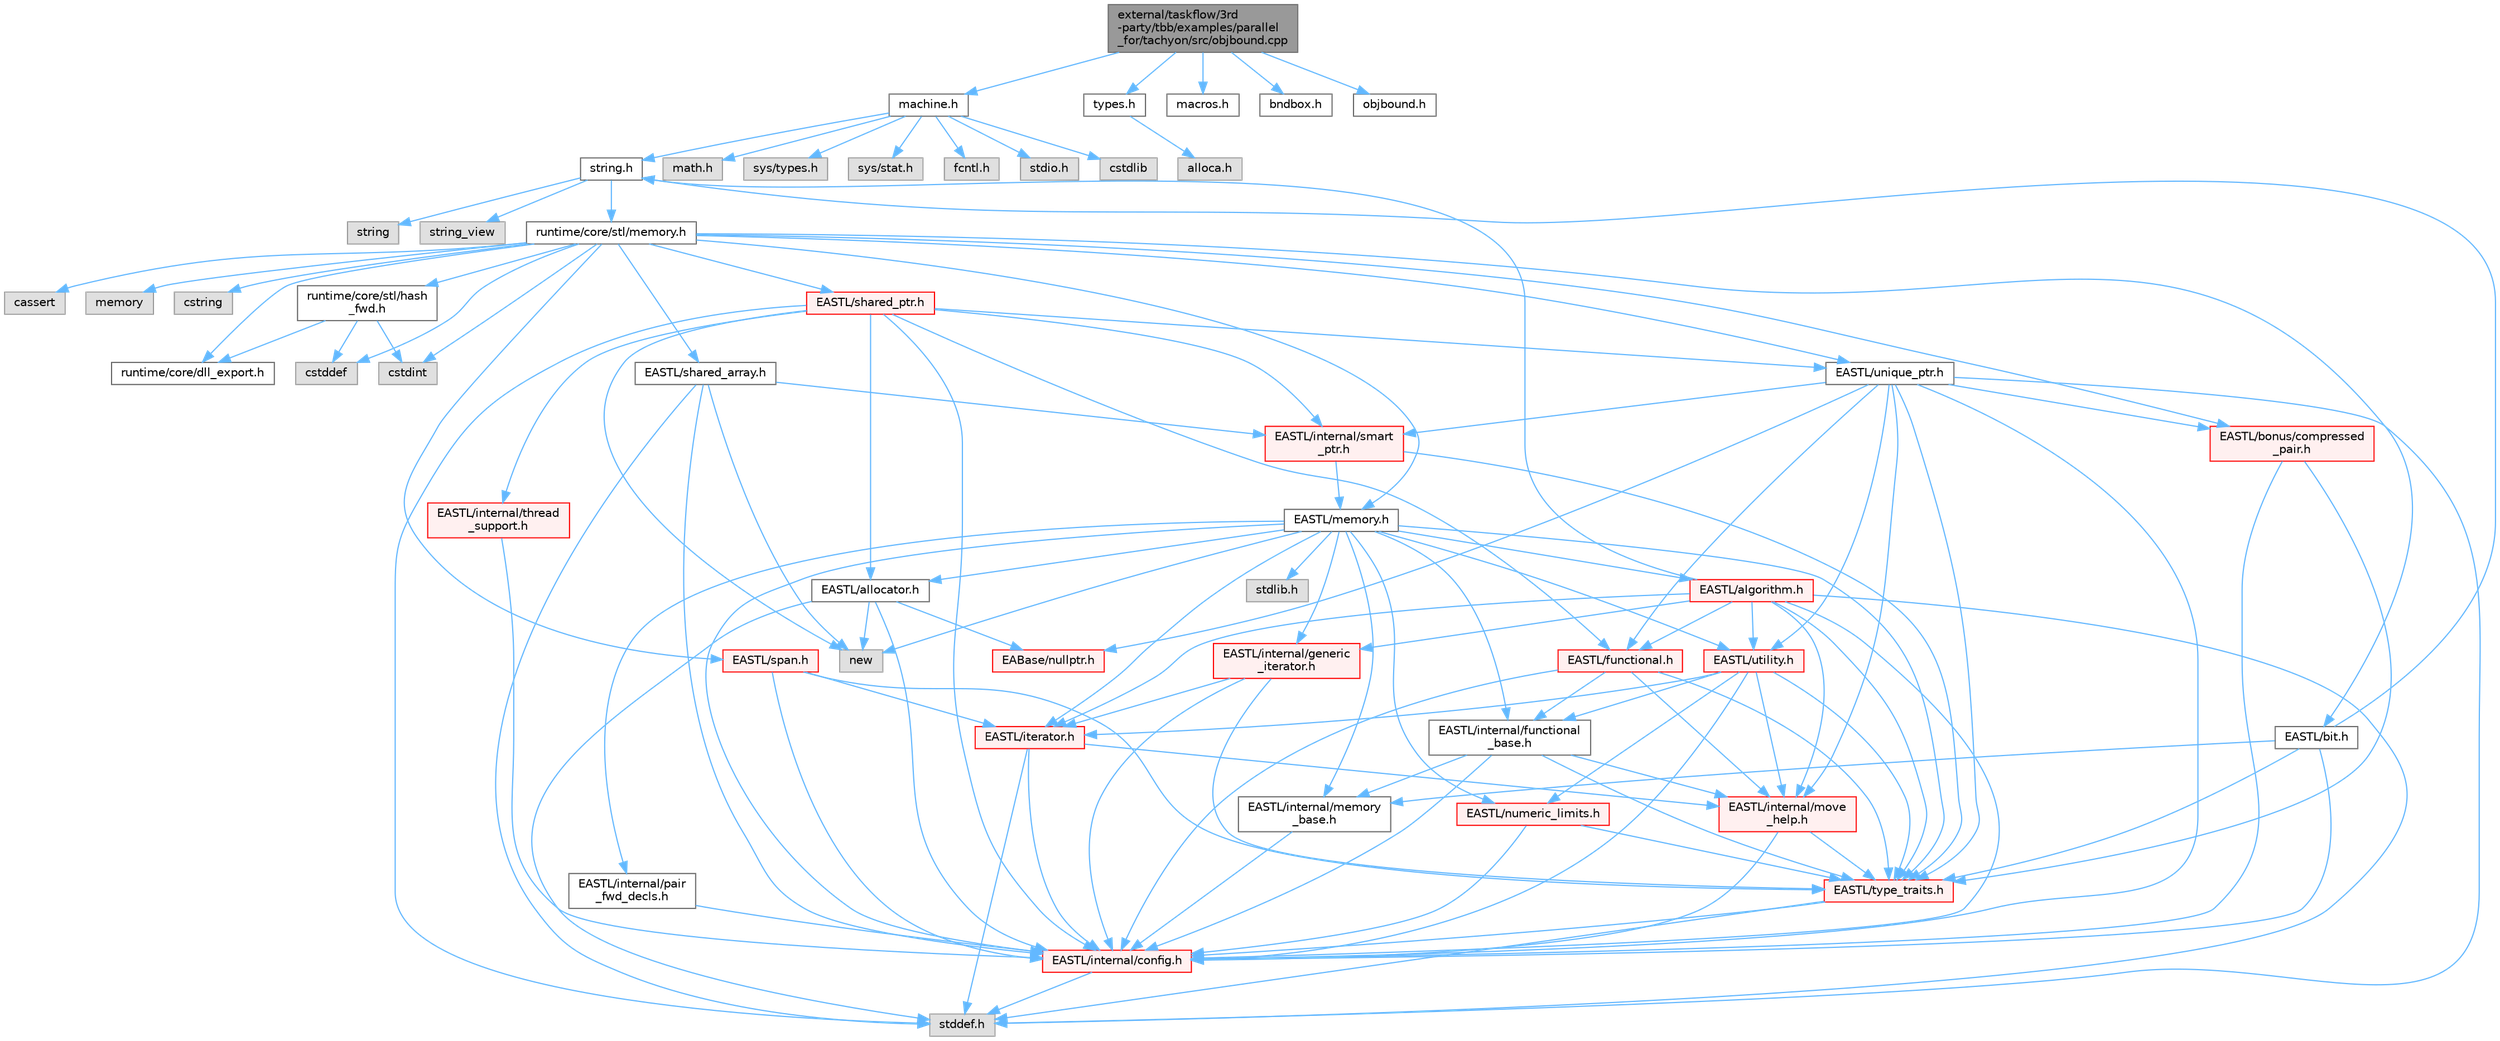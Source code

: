 digraph "external/taskflow/3rd-party/tbb/examples/parallel_for/tachyon/src/objbound.cpp"
{
 // LATEX_PDF_SIZE
  bgcolor="transparent";
  edge [fontname=Helvetica,fontsize=10,labelfontname=Helvetica,labelfontsize=10];
  node [fontname=Helvetica,fontsize=10,shape=box,height=0.2,width=0.4];
  Node1 [id="Node000001",label="external/taskflow/3rd\l-party/tbb/examples/parallel\l_for/tachyon/src/objbound.cpp",height=0.2,width=0.4,color="gray40", fillcolor="grey60", style="filled", fontcolor="black",tooltip=" "];
  Node1 -> Node2 [id="edge122_Node000001_Node000002",color="steelblue1",style="solid",tooltip=" "];
  Node2 [id="Node000002",label="machine.h",height=0.2,width=0.4,color="grey40", fillcolor="white", style="filled",URL="$machine_8h.html",tooltip=" "];
  Node2 -> Node3 [id="edge123_Node000002_Node000003",color="steelblue1",style="solid",tooltip=" "];
  Node3 [id="Node000003",label="stdio.h",height=0.2,width=0.4,color="grey60", fillcolor="#E0E0E0", style="filled",tooltip=" "];
  Node2 -> Node4 [id="edge124_Node000002_Node000004",color="steelblue1",style="solid",tooltip=" "];
  Node4 [id="Node000004",label="cstdlib",height=0.2,width=0.4,color="grey60", fillcolor="#E0E0E0", style="filled",tooltip=" "];
  Node2 -> Node5 [id="edge125_Node000002_Node000005",color="steelblue1",style="solid",tooltip=" "];
  Node5 [id="Node000005",label="string.h",height=0.2,width=0.4,color="grey40", fillcolor="white", style="filled",URL="$string_8h.html",tooltip=" "];
  Node5 -> Node6 [id="edge126_Node000005_Node000006",color="steelblue1",style="solid",tooltip=" "];
  Node6 [id="Node000006",label="string",height=0.2,width=0.4,color="grey60", fillcolor="#E0E0E0", style="filled",tooltip=" "];
  Node5 -> Node7 [id="edge127_Node000005_Node000007",color="steelblue1",style="solid",tooltip=" "];
  Node7 [id="Node000007",label="string_view",height=0.2,width=0.4,color="grey60", fillcolor="#E0E0E0", style="filled",tooltip=" "];
  Node5 -> Node8 [id="edge128_Node000005_Node000008",color="steelblue1",style="solid",tooltip=" "];
  Node8 [id="Node000008",label="runtime/core/stl/memory.h",height=0.2,width=0.4,color="grey40", fillcolor="white", style="filled",URL="$runtime_2core_2stl_2memory_8h.html",tooltip=" "];
  Node8 -> Node9 [id="edge129_Node000008_Node000009",color="steelblue1",style="solid",tooltip=" "];
  Node9 [id="Node000009",label="cstddef",height=0.2,width=0.4,color="grey60", fillcolor="#E0E0E0", style="filled",tooltip=" "];
  Node8 -> Node10 [id="edge130_Node000008_Node000010",color="steelblue1",style="solid",tooltip=" "];
  Node10 [id="Node000010",label="cstdint",height=0.2,width=0.4,color="grey60", fillcolor="#E0E0E0", style="filled",tooltip=" "];
  Node8 -> Node11 [id="edge131_Node000008_Node000011",color="steelblue1",style="solid",tooltip=" "];
  Node11 [id="Node000011",label="cassert",height=0.2,width=0.4,color="grey60", fillcolor="#E0E0E0", style="filled",tooltip=" "];
  Node8 -> Node12 [id="edge132_Node000008_Node000012",color="steelblue1",style="solid",tooltip=" "];
  Node12 [id="Node000012",label="memory",height=0.2,width=0.4,color="grey60", fillcolor="#E0E0E0", style="filled",tooltip=" "];
  Node8 -> Node13 [id="edge133_Node000008_Node000013",color="steelblue1",style="solid",tooltip=" "];
  Node13 [id="Node000013",label="cstring",height=0.2,width=0.4,color="grey60", fillcolor="#E0E0E0", style="filled",tooltip=" "];
  Node8 -> Node14 [id="edge134_Node000008_Node000014",color="steelblue1",style="solid",tooltip=" "];
  Node14 [id="Node000014",label="EASTL/bit.h",height=0.2,width=0.4,color="grey40", fillcolor="white", style="filled",URL="$bit_8h.html",tooltip=" "];
  Node14 -> Node15 [id="edge135_Node000014_Node000015",color="steelblue1",style="solid",tooltip=" "];
  Node15 [id="Node000015",label="EASTL/internal/config.h",height=0.2,width=0.4,color="red", fillcolor="#FFF0F0", style="filled",URL="$runtime_2_e_a_s_t_l_2include_2_e_a_s_t_l_2internal_2config_8h.html",tooltip=" "];
  Node15 -> Node23 [id="edge136_Node000015_Node000023",color="steelblue1",style="solid",tooltip=" "];
  Node23 [id="Node000023",label="stddef.h",height=0.2,width=0.4,color="grey60", fillcolor="#E0E0E0", style="filled",tooltip=" "];
  Node14 -> Node24 [id="edge137_Node000014_Node000024",color="steelblue1",style="solid",tooltip=" "];
  Node24 [id="Node000024",label="EASTL/internal/memory\l_base.h",height=0.2,width=0.4,color="grey40", fillcolor="white", style="filled",URL="$memory__base_8h.html",tooltip=" "];
  Node24 -> Node15 [id="edge138_Node000024_Node000015",color="steelblue1",style="solid",tooltip=" "];
  Node14 -> Node25 [id="edge139_Node000014_Node000025",color="steelblue1",style="solid",tooltip=" "];
  Node25 [id="Node000025",label="EASTL/type_traits.h",height=0.2,width=0.4,color="red", fillcolor="#FFF0F0", style="filled",URL="$_e_a_s_t_l_2include_2_e_a_s_t_l_2type__traits_8h.html",tooltip=" "];
  Node25 -> Node15 [id="edge140_Node000025_Node000015",color="steelblue1",style="solid",tooltip=" "];
  Node25 -> Node23 [id="edge141_Node000025_Node000023",color="steelblue1",style="solid",tooltip=" "];
  Node14 -> Node5 [id="edge142_Node000014_Node000005",color="steelblue1",style="solid",tooltip=" "];
  Node8 -> Node35 [id="edge143_Node000008_Node000035",color="steelblue1",style="solid",tooltip=" "];
  Node35 [id="Node000035",label="EASTL/memory.h",height=0.2,width=0.4,color="grey40", fillcolor="white", style="filled",URL="$runtime_2_e_a_s_t_l_2include_2_e_a_s_t_l_2memory_8h.html",tooltip=" "];
  Node35 -> Node15 [id="edge144_Node000035_Node000015",color="steelblue1",style="solid",tooltip=" "];
  Node35 -> Node24 [id="edge145_Node000035_Node000024",color="steelblue1",style="solid",tooltip=" "];
  Node35 -> Node36 [id="edge146_Node000035_Node000036",color="steelblue1",style="solid",tooltip=" "];
  Node36 [id="Node000036",label="EASTL/internal/generic\l_iterator.h",height=0.2,width=0.4,color="red", fillcolor="#FFF0F0", style="filled",URL="$generic__iterator_8h.html",tooltip=" "];
  Node36 -> Node15 [id="edge147_Node000036_Node000015",color="steelblue1",style="solid",tooltip=" "];
  Node36 -> Node37 [id="edge148_Node000036_Node000037",color="steelblue1",style="solid",tooltip=" "];
  Node37 [id="Node000037",label="EASTL/iterator.h",height=0.2,width=0.4,color="red", fillcolor="#FFF0F0", style="filled",URL="$_e_a_s_t_l_2include_2_e_a_s_t_l_2iterator_8h.html",tooltip=" "];
  Node37 -> Node15 [id="edge149_Node000037_Node000015",color="steelblue1",style="solid",tooltip=" "];
  Node37 -> Node38 [id="edge150_Node000037_Node000038",color="steelblue1",style="solid",tooltip=" "];
  Node38 [id="Node000038",label="EASTL/internal/move\l_help.h",height=0.2,width=0.4,color="red", fillcolor="#FFF0F0", style="filled",URL="$move__help_8h.html",tooltip=" "];
  Node38 -> Node15 [id="edge151_Node000038_Node000015",color="steelblue1",style="solid",tooltip=" "];
  Node38 -> Node25 [id="edge152_Node000038_Node000025",color="steelblue1",style="solid",tooltip=" "];
  Node37 -> Node23 [id="edge153_Node000037_Node000023",color="steelblue1",style="solid",tooltip=" "];
  Node36 -> Node25 [id="edge154_Node000036_Node000025",color="steelblue1",style="solid",tooltip=" "];
  Node35 -> Node40 [id="edge155_Node000035_Node000040",color="steelblue1",style="solid",tooltip=" "];
  Node40 [id="Node000040",label="EASTL/internal/pair\l_fwd_decls.h",height=0.2,width=0.4,color="grey40", fillcolor="white", style="filled",URL="$pair__fwd__decls_8h.html",tooltip=" "];
  Node40 -> Node15 [id="edge156_Node000040_Node000015",color="steelblue1",style="solid",tooltip=" "];
  Node35 -> Node41 [id="edge157_Node000035_Node000041",color="steelblue1",style="solid",tooltip=" "];
  Node41 [id="Node000041",label="EASTL/internal/functional\l_base.h",height=0.2,width=0.4,color="grey40", fillcolor="white", style="filled",URL="$functional__base_8h.html",tooltip=" "];
  Node41 -> Node15 [id="edge158_Node000041_Node000015",color="steelblue1",style="solid",tooltip=" "];
  Node41 -> Node24 [id="edge159_Node000041_Node000024",color="steelblue1",style="solid",tooltip=" "];
  Node41 -> Node38 [id="edge160_Node000041_Node000038",color="steelblue1",style="solid",tooltip=" "];
  Node41 -> Node25 [id="edge161_Node000041_Node000025",color="steelblue1",style="solid",tooltip=" "];
  Node35 -> Node42 [id="edge162_Node000035_Node000042",color="steelblue1",style="solid",tooltip=" "];
  Node42 [id="Node000042",label="EASTL/algorithm.h",height=0.2,width=0.4,color="red", fillcolor="#FFF0F0", style="filled",URL="$_e_a_s_t_l_2include_2_e_a_s_t_l_2algorithm_8h.html",tooltip=" "];
  Node42 -> Node15 [id="edge163_Node000042_Node000015",color="steelblue1",style="solid",tooltip=" "];
  Node42 -> Node25 [id="edge164_Node000042_Node000025",color="steelblue1",style="solid",tooltip=" "];
  Node42 -> Node38 [id="edge165_Node000042_Node000038",color="steelblue1",style="solid",tooltip=" "];
  Node42 -> Node37 [id="edge166_Node000042_Node000037",color="steelblue1",style="solid",tooltip=" "];
  Node42 -> Node45 [id="edge167_Node000042_Node000045",color="steelblue1",style="solid",tooltip=" "];
  Node45 [id="Node000045",label="EASTL/functional.h",height=0.2,width=0.4,color="red", fillcolor="#FFF0F0", style="filled",URL="$_e_a_s_t_l_2include_2_e_a_s_t_l_2functional_8h.html",tooltip=" "];
  Node45 -> Node15 [id="edge168_Node000045_Node000015",color="steelblue1",style="solid",tooltip=" "];
  Node45 -> Node38 [id="edge169_Node000045_Node000038",color="steelblue1",style="solid",tooltip=" "];
  Node45 -> Node25 [id="edge170_Node000045_Node000025",color="steelblue1",style="solid",tooltip=" "];
  Node45 -> Node41 [id="edge171_Node000045_Node000041",color="steelblue1",style="solid",tooltip=" "];
  Node42 -> Node52 [id="edge172_Node000042_Node000052",color="steelblue1",style="solid",tooltip=" "];
  Node52 [id="Node000052",label="EASTL/utility.h",height=0.2,width=0.4,color="red", fillcolor="#FFF0F0", style="filled",URL="$runtime_2_e_a_s_t_l_2include_2_e_a_s_t_l_2utility_8h.html",tooltip=" "];
  Node52 -> Node15 [id="edge173_Node000052_Node000015",color="steelblue1",style="solid",tooltip=" "];
  Node52 -> Node25 [id="edge174_Node000052_Node000025",color="steelblue1",style="solid",tooltip=" "];
  Node52 -> Node37 [id="edge175_Node000052_Node000037",color="steelblue1",style="solid",tooltip=" "];
  Node52 -> Node53 [id="edge176_Node000052_Node000053",color="steelblue1",style="solid",tooltip=" "];
  Node53 [id="Node000053",label="EASTL/numeric_limits.h",height=0.2,width=0.4,color="red", fillcolor="#FFF0F0", style="filled",URL="$numeric__limits_8h.html",tooltip=" "];
  Node53 -> Node15 [id="edge177_Node000053_Node000015",color="steelblue1",style="solid",tooltip=" "];
  Node53 -> Node25 [id="edge178_Node000053_Node000025",color="steelblue1",style="solid",tooltip=" "];
  Node52 -> Node41 [id="edge179_Node000052_Node000041",color="steelblue1",style="solid",tooltip=" "];
  Node52 -> Node38 [id="edge180_Node000052_Node000038",color="steelblue1",style="solid",tooltip=" "];
  Node42 -> Node36 [id="edge181_Node000042_Node000036",color="steelblue1",style="solid",tooltip=" "];
  Node42 -> Node23 [id="edge182_Node000042_Node000023",color="steelblue1",style="solid",tooltip=" "];
  Node42 -> Node5 [id="edge183_Node000042_Node000005",color="steelblue1",style="solid",tooltip=" "];
  Node35 -> Node25 [id="edge184_Node000035_Node000025",color="steelblue1",style="solid",tooltip=" "];
  Node35 -> Node49 [id="edge185_Node000035_Node000049",color="steelblue1",style="solid",tooltip=" "];
  Node49 [id="Node000049",label="EASTL/allocator.h",height=0.2,width=0.4,color="grey40", fillcolor="white", style="filled",URL="$runtime_2_e_a_s_t_l_2include_2_e_a_s_t_l_2allocator_8h.html",tooltip=" "];
  Node49 -> Node15 [id="edge186_Node000049_Node000015",color="steelblue1",style="solid",tooltip=" "];
  Node49 -> Node27 [id="edge187_Node000049_Node000027",color="steelblue1",style="solid",tooltip=" "];
  Node27 [id="Node000027",label="EABase/nullptr.h",height=0.2,width=0.4,color="red", fillcolor="#FFF0F0", style="filled",URL="$nullptr_8h.html",tooltip=" "];
  Node49 -> Node23 [id="edge188_Node000049_Node000023",color="steelblue1",style="solid",tooltip=" "];
  Node49 -> Node50 [id="edge189_Node000049_Node000050",color="steelblue1",style="solid",tooltip=" "];
  Node50 [id="Node000050",label="new",height=0.2,width=0.4,color="grey60", fillcolor="#E0E0E0", style="filled",tooltip=" "];
  Node35 -> Node37 [id="edge190_Node000035_Node000037",color="steelblue1",style="solid",tooltip=" "];
  Node35 -> Node52 [id="edge191_Node000035_Node000052",color="steelblue1",style="solid",tooltip=" "];
  Node35 -> Node53 [id="edge192_Node000035_Node000053",color="steelblue1",style="solid",tooltip=" "];
  Node35 -> Node62 [id="edge193_Node000035_Node000062",color="steelblue1",style="solid",tooltip=" "];
  Node62 [id="Node000062",label="stdlib.h",height=0.2,width=0.4,color="grey60", fillcolor="#E0E0E0", style="filled",tooltip=" "];
  Node35 -> Node50 [id="edge194_Node000035_Node000050",color="steelblue1",style="solid",tooltip=" "];
  Node8 -> Node63 [id="edge195_Node000008_Node000063",color="steelblue1",style="solid",tooltip=" "];
  Node63 [id="Node000063",label="EASTL/shared_array.h",height=0.2,width=0.4,color="grey40", fillcolor="white", style="filled",URL="$shared__array_8h.html",tooltip=" "];
  Node63 -> Node15 [id="edge196_Node000063_Node000015",color="steelblue1",style="solid",tooltip=" "];
  Node63 -> Node64 [id="edge197_Node000063_Node000064",color="steelblue1",style="solid",tooltip=" "];
  Node64 [id="Node000064",label="EASTL/internal/smart\l_ptr.h",height=0.2,width=0.4,color="red", fillcolor="#FFF0F0", style="filled",URL="$smart__ptr_8h.html",tooltip=" "];
  Node64 -> Node35 [id="edge198_Node000064_Node000035",color="steelblue1",style="solid",tooltip=" "];
  Node64 -> Node25 [id="edge199_Node000064_Node000025",color="steelblue1",style="solid",tooltip=" "];
  Node63 -> Node50 [id="edge200_Node000063_Node000050",color="steelblue1",style="solid",tooltip=" "];
  Node63 -> Node23 [id="edge201_Node000063_Node000023",color="steelblue1",style="solid",tooltip=" "];
  Node8 -> Node66 [id="edge202_Node000008_Node000066",color="steelblue1",style="solid",tooltip=" "];
  Node66 [id="Node000066",label="EASTL/unique_ptr.h",height=0.2,width=0.4,color="grey40", fillcolor="white", style="filled",URL="$unique__ptr_8h.html",tooltip=" "];
  Node66 -> Node27 [id="edge203_Node000066_Node000027",color="steelblue1",style="solid",tooltip=" "];
  Node66 -> Node67 [id="edge204_Node000066_Node000067",color="steelblue1",style="solid",tooltip=" "];
  Node67 [id="Node000067",label="EASTL/bonus/compressed\l_pair.h",height=0.2,width=0.4,color="red", fillcolor="#FFF0F0", style="filled",URL="$compressed__pair_8h.html",tooltip=" "];
  Node67 -> Node15 [id="edge205_Node000067_Node000015",color="steelblue1",style="solid",tooltip=" "];
  Node67 -> Node25 [id="edge206_Node000067_Node000025",color="steelblue1",style="solid",tooltip=" "];
  Node66 -> Node45 [id="edge207_Node000066_Node000045",color="steelblue1",style="solid",tooltip=" "];
  Node66 -> Node15 [id="edge208_Node000066_Node000015",color="steelblue1",style="solid",tooltip=" "];
  Node66 -> Node38 [id="edge209_Node000066_Node000038",color="steelblue1",style="solid",tooltip=" "];
  Node66 -> Node64 [id="edge210_Node000066_Node000064",color="steelblue1",style="solid",tooltip=" "];
  Node66 -> Node25 [id="edge211_Node000066_Node000025",color="steelblue1",style="solid",tooltip=" "];
  Node66 -> Node52 [id="edge212_Node000066_Node000052",color="steelblue1",style="solid",tooltip=" "];
  Node66 -> Node23 [id="edge213_Node000066_Node000023",color="steelblue1",style="solid",tooltip=" "];
  Node8 -> Node69 [id="edge214_Node000008_Node000069",color="steelblue1",style="solid",tooltip=" "];
  Node69 [id="Node000069",label="EASTL/shared_ptr.h",height=0.2,width=0.4,color="red", fillcolor="#FFF0F0", style="filled",URL="$shared__ptr_8h.html",tooltip=" "];
  Node69 -> Node15 [id="edge215_Node000069_Node000015",color="steelblue1",style="solid",tooltip=" "];
  Node69 -> Node64 [id="edge216_Node000069_Node000064",color="steelblue1",style="solid",tooltip=" "];
  Node69 -> Node70 [id="edge217_Node000069_Node000070",color="steelblue1",style="solid",tooltip=" "];
  Node70 [id="Node000070",label="EASTL/internal/thread\l_support.h",height=0.2,width=0.4,color="red", fillcolor="#FFF0F0", style="filled",URL="$thread__support_8h.html",tooltip=" "];
  Node70 -> Node15 [id="edge218_Node000070_Node000015",color="steelblue1",style="solid",tooltip=" "];
  Node69 -> Node66 [id="edge219_Node000069_Node000066",color="steelblue1",style="solid",tooltip=" "];
  Node69 -> Node45 [id="edge220_Node000069_Node000045",color="steelblue1",style="solid",tooltip=" "];
  Node69 -> Node49 [id="edge221_Node000069_Node000049",color="steelblue1",style="solid",tooltip=" "];
  Node69 -> Node50 [id="edge222_Node000069_Node000050",color="steelblue1",style="solid",tooltip=" "];
  Node69 -> Node23 [id="edge223_Node000069_Node000023",color="steelblue1",style="solid",tooltip=" "];
  Node8 -> Node149 [id="edge224_Node000008_Node000149",color="steelblue1",style="solid",tooltip=" "];
  Node149 [id="Node000149",label="EASTL/span.h",height=0.2,width=0.4,color="red", fillcolor="#FFF0F0", style="filled",URL="$span_8h.html",tooltip=" "];
  Node149 -> Node15 [id="edge225_Node000149_Node000015",color="steelblue1",style="solid",tooltip=" "];
  Node149 -> Node25 [id="edge226_Node000149_Node000025",color="steelblue1",style="solid",tooltip=" "];
  Node149 -> Node37 [id="edge227_Node000149_Node000037",color="steelblue1",style="solid",tooltip=" "];
  Node8 -> Node67 [id="edge228_Node000008_Node000067",color="steelblue1",style="solid",tooltip=" "];
  Node8 -> Node152 [id="edge229_Node000008_Node000152",color="steelblue1",style="solid",tooltip=" "];
  Node152 [id="Node000152",label="runtime/core/dll_export.h",height=0.2,width=0.4,color="grey40", fillcolor="white", style="filled",URL="$dll__export_8h.html",tooltip=" "];
  Node8 -> Node153 [id="edge230_Node000008_Node000153",color="steelblue1",style="solid",tooltip=" "];
  Node153 [id="Node000153",label="runtime/core/stl/hash\l_fwd.h",height=0.2,width=0.4,color="grey40", fillcolor="white", style="filled",URL="$hash__fwd_8h.html",tooltip=" "];
  Node153 -> Node9 [id="edge231_Node000153_Node000009",color="steelblue1",style="solid",tooltip=" "];
  Node153 -> Node10 [id="edge232_Node000153_Node000010",color="steelblue1",style="solid",tooltip=" "];
  Node153 -> Node152 [id="edge233_Node000153_Node000152",color="steelblue1",style="solid",tooltip=" "];
  Node2 -> Node154 [id="edge234_Node000002_Node000154",color="steelblue1",style="solid",tooltip=" "];
  Node154 [id="Node000154",label="math.h",height=0.2,width=0.4,color="grey60", fillcolor="#E0E0E0", style="filled",tooltip=" "];
  Node2 -> Node155 [id="edge235_Node000002_Node000155",color="steelblue1",style="solid",tooltip=" "];
  Node155 [id="Node000155",label="sys/types.h",height=0.2,width=0.4,color="grey60", fillcolor="#E0E0E0", style="filled",tooltip=" "];
  Node2 -> Node156 [id="edge236_Node000002_Node000156",color="steelblue1",style="solid",tooltip=" "];
  Node156 [id="Node000156",label="sys/stat.h",height=0.2,width=0.4,color="grey60", fillcolor="#E0E0E0", style="filled",tooltip=" "];
  Node2 -> Node157 [id="edge237_Node000002_Node000157",color="steelblue1",style="solid",tooltip=" "];
  Node157 [id="Node000157",label="fcntl.h",height=0.2,width=0.4,color="grey60", fillcolor="#E0E0E0", style="filled",tooltip=" "];
  Node1 -> Node158 [id="edge238_Node000001_Node000158",color="steelblue1",style="solid",tooltip=" "];
  Node158 [id="Node000158",label="types.h",height=0.2,width=0.4,color="grey40", fillcolor="white", style="filled",URL="$external_2taskflow_23rd-party_2tbb_2examples_2parallel__for_2tachyon_2src_2types_8h.html",tooltip=" "];
  Node158 -> Node159 [id="edge239_Node000158_Node000159",color="steelblue1",style="solid",tooltip=" "];
  Node159 [id="Node000159",label="alloca.h",height=0.2,width=0.4,color="grey60", fillcolor="#E0E0E0", style="filled",tooltip=" "];
  Node1 -> Node160 [id="edge240_Node000001_Node000160",color="steelblue1",style="solid",tooltip=" "];
  Node160 [id="Node000160",label="macros.h",height=0.2,width=0.4,color="grey40", fillcolor="white", style="filled",URL="$tbb_2examples_2parallel__for_2tachyon_2src_2_macros_8h.html",tooltip=" "];
  Node1 -> Node161 [id="edge241_Node000001_Node000161",color="steelblue1",style="solid",tooltip=" "];
  Node161 [id="Node000161",label="bndbox.h",height=0.2,width=0.4,color="grey40", fillcolor="white", style="filled",URL="$bndbox_8h.html",tooltip=" "];
  Node1 -> Node162 [id="edge242_Node000001_Node000162",color="steelblue1",style="solid",tooltip=" "];
  Node162 [id="Node000162",label="objbound.h",height=0.2,width=0.4,color="grey40", fillcolor="white", style="filled",URL="$objbound_8h.html",tooltip=" "];
}
